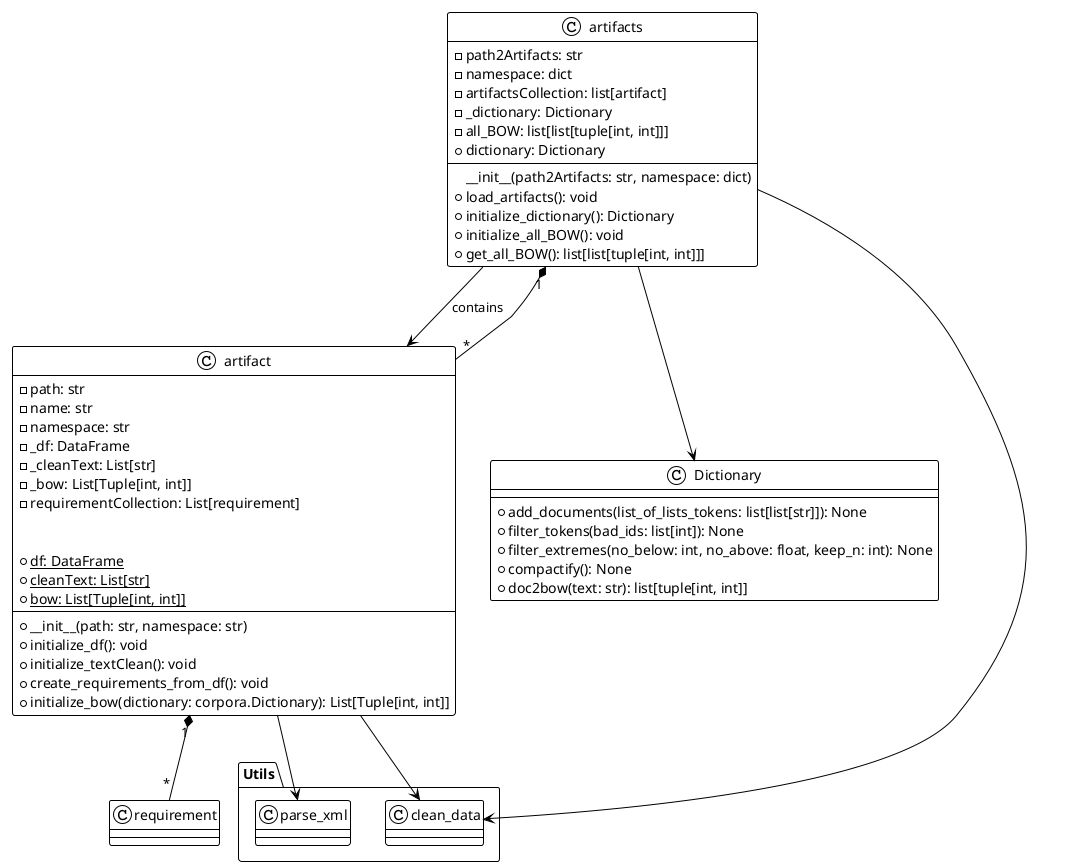 @startuml class
!theme plain

package Utils {
  class parse_xml
  class clean_data
}


  class artifacts {
    - path2Artifacts: str
    - namespace: dict
    - artifactsCollection: list[artifact]
    - _dictionary: Dictionary
    - all_BOW: list[list[tuple[int, int]]]
    __init__(path2Artifacts: str, namespace: dict)
    + load_artifacts(): void
    + initialize_dictionary(): Dictionary
    + initialize_all_BOW(): void
    + get_all_BOW(): list[list[tuple[int, int]]]
    + dictionary: Dictionary
  }

  class artifact {
    -path: str
    -name: str
    -namespace: str
    -_df: DataFrame
    -_cleanText: List[str]
    -_bow: List[Tuple[int, int]]
    -requirementCollection: List[requirement]
    
    +__init__(path: str, namespace: str)
    +initialize_df(): void
    +initialize_textClean(): void
    +create_requirements_from_df(): void
    +initialize_bow(dictionary: corpora.Dictionary): List[Tuple[int, int]]

    {static} +df: DataFrame
    {static} +cleanText: List[str]
    {static} +bow: List[Tuple[int, int]]
  }
  


class Dictionary {
  + add_documents(list_of_lists_tokens: list[list[str]]): None
  + filter_tokens(bad_ids: list[int]): None
  + filter_extremes(no_below: int, no_above: float, keep_n: int): None
  + compactify(): None
  + doc2bow(text: str): list[tuple[int, int]]
}

artifacts --> artifact: contains
artifacts --> Dictionary

artifacts   "1" *-- "*" artifact
artifact    "1" *-- "*" requirement

artifact --> parse_xml
artifact --> clean_data
artifacts --> clean_data






@enduml

